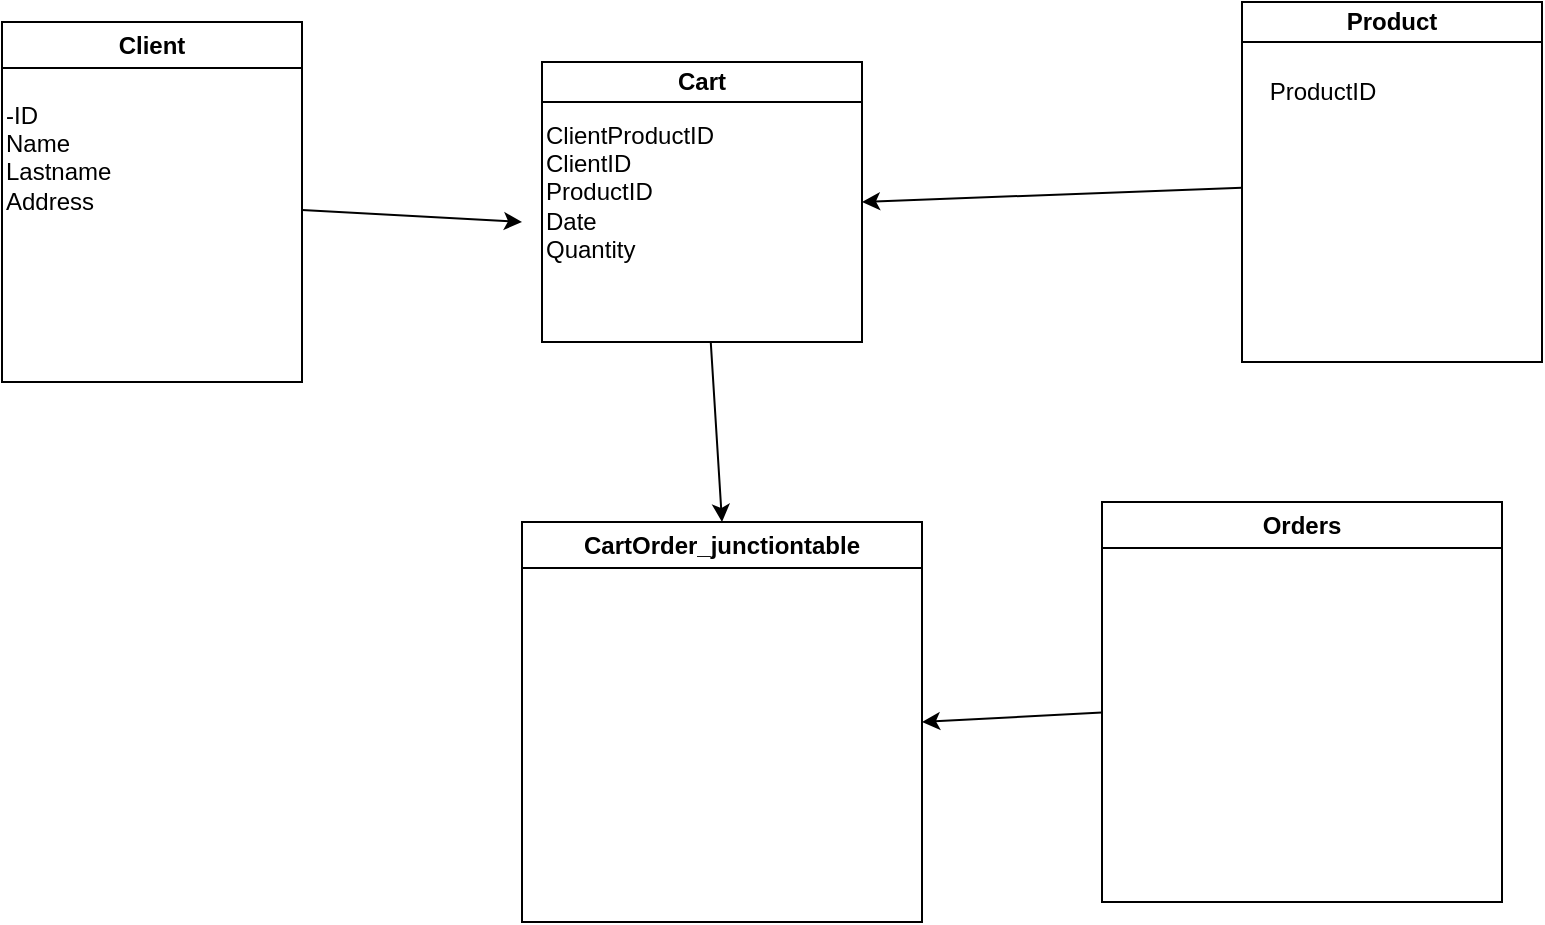 <mxfile version="24.0.5" type="device">
  <diagram name="Page-1" id="q54hTL8UhtN5hbLfCDW5">
    <mxGraphModel dx="1518" dy="614" grid="1" gridSize="10" guides="1" tooltips="1" connect="1" arrows="1" fold="1" page="1" pageScale="1" pageWidth="827" pageHeight="1169" math="0" shadow="0">
      <root>
        <mxCell id="0" />
        <mxCell id="1" parent="0" />
        <mxCell id="9H8sjiTVigI2UV8qii5S-18" style="edgeStyle=none;rounded=0;orthogonalLoop=1;jettySize=auto;html=1;" edge="1" parent="1" source="9H8sjiTVigI2UV8qii5S-2">
          <mxGeometry relative="1" as="geometry">
            <mxPoint x="280" y="150" as="targetPoint" />
          </mxGeometry>
        </mxCell>
        <mxCell id="9H8sjiTVigI2UV8qii5S-2" value="Client" style="swimlane;whiteSpace=wrap;html=1;" vertex="1" parent="1">
          <mxGeometry x="20" y="50" width="150" height="180" as="geometry" />
        </mxCell>
        <mxCell id="9H8sjiTVigI2UV8qii5S-5" value="-ID&lt;div&gt;Name&lt;/div&gt;&lt;div&gt;Lastname&lt;/div&gt;&lt;div&gt;Address&lt;/div&gt;&lt;div&gt;&lt;br&gt;&lt;/div&gt;" style="text;html=1;align=left;verticalAlign=middle;resizable=0;points=[];autosize=1;strokeColor=none;fillColor=none;" vertex="1" parent="9H8sjiTVigI2UV8qii5S-2">
          <mxGeometry y="30" width="80" height="90" as="geometry" />
        </mxCell>
        <mxCell id="9H8sjiTVigI2UV8qii5S-24" style="edgeStyle=none;rounded=0;orthogonalLoop=1;jettySize=auto;html=1;entryX=0.5;entryY=0;entryDx=0;entryDy=0;" edge="1" parent="1" source="9H8sjiTVigI2UV8qii5S-4" target="9H8sjiTVigI2UV8qii5S-23">
          <mxGeometry relative="1" as="geometry" />
        </mxCell>
        <mxCell id="9H8sjiTVigI2UV8qii5S-4" value="Cart" style="swimlane;whiteSpace=wrap;html=1;startSize=20;" vertex="1" parent="1">
          <mxGeometry x="290" y="70" width="160" height="140" as="geometry" />
        </mxCell>
        <mxCell id="9H8sjiTVigI2UV8qii5S-13" value="&lt;div&gt;ClientProductID&lt;/div&gt;ClientID&lt;div&gt;ProductID&lt;/div&gt;&lt;div&gt;Date&lt;/div&gt;&lt;div&gt;Quantity&lt;/div&gt;" style="text;html=1;align=left;verticalAlign=middle;resizable=0;points=[];autosize=1;strokeColor=none;fillColor=none;" vertex="1" parent="9H8sjiTVigI2UV8qii5S-4">
          <mxGeometry y="20" width="110" height="90" as="geometry" />
        </mxCell>
        <mxCell id="9H8sjiTVigI2UV8qii5S-22" style="edgeStyle=none;rounded=0;orthogonalLoop=1;jettySize=auto;html=1;entryX=1;entryY=0.5;entryDx=0;entryDy=0;" edge="1" parent="1" source="9H8sjiTVigI2UV8qii5S-9" target="9H8sjiTVigI2UV8qii5S-4">
          <mxGeometry relative="1" as="geometry" />
        </mxCell>
        <mxCell id="9H8sjiTVigI2UV8qii5S-9" value="Product" style="swimlane;whiteSpace=wrap;html=1;startSize=20;" vertex="1" parent="1">
          <mxGeometry x="640" y="40" width="150" height="180" as="geometry" />
        </mxCell>
        <mxCell id="9H8sjiTVigI2UV8qii5S-10" value="ProductID" style="text;html=1;align=center;verticalAlign=middle;resizable=0;points=[];autosize=1;strokeColor=none;fillColor=none;" vertex="1" parent="9H8sjiTVigI2UV8qii5S-9">
          <mxGeometry y="30" width="80" height="30" as="geometry" />
        </mxCell>
        <mxCell id="9H8sjiTVigI2UV8qii5S-25" style="edgeStyle=none;rounded=0;orthogonalLoop=1;jettySize=auto;html=1;entryX=1;entryY=0.5;entryDx=0;entryDy=0;" edge="1" parent="1" source="9H8sjiTVigI2UV8qii5S-20" target="9H8sjiTVigI2UV8qii5S-23">
          <mxGeometry relative="1" as="geometry" />
        </mxCell>
        <mxCell id="9H8sjiTVigI2UV8qii5S-20" value="Orders" style="swimlane;whiteSpace=wrap;html=1;" vertex="1" parent="1">
          <mxGeometry x="570" y="290" width="200" height="200" as="geometry" />
        </mxCell>
        <mxCell id="9H8sjiTVigI2UV8qii5S-23" value="CartOrder_junctiontable" style="swimlane;whiteSpace=wrap;html=1;startSize=23;" vertex="1" parent="1">
          <mxGeometry x="280" y="300" width="200" height="200" as="geometry" />
        </mxCell>
      </root>
    </mxGraphModel>
  </diagram>
</mxfile>
